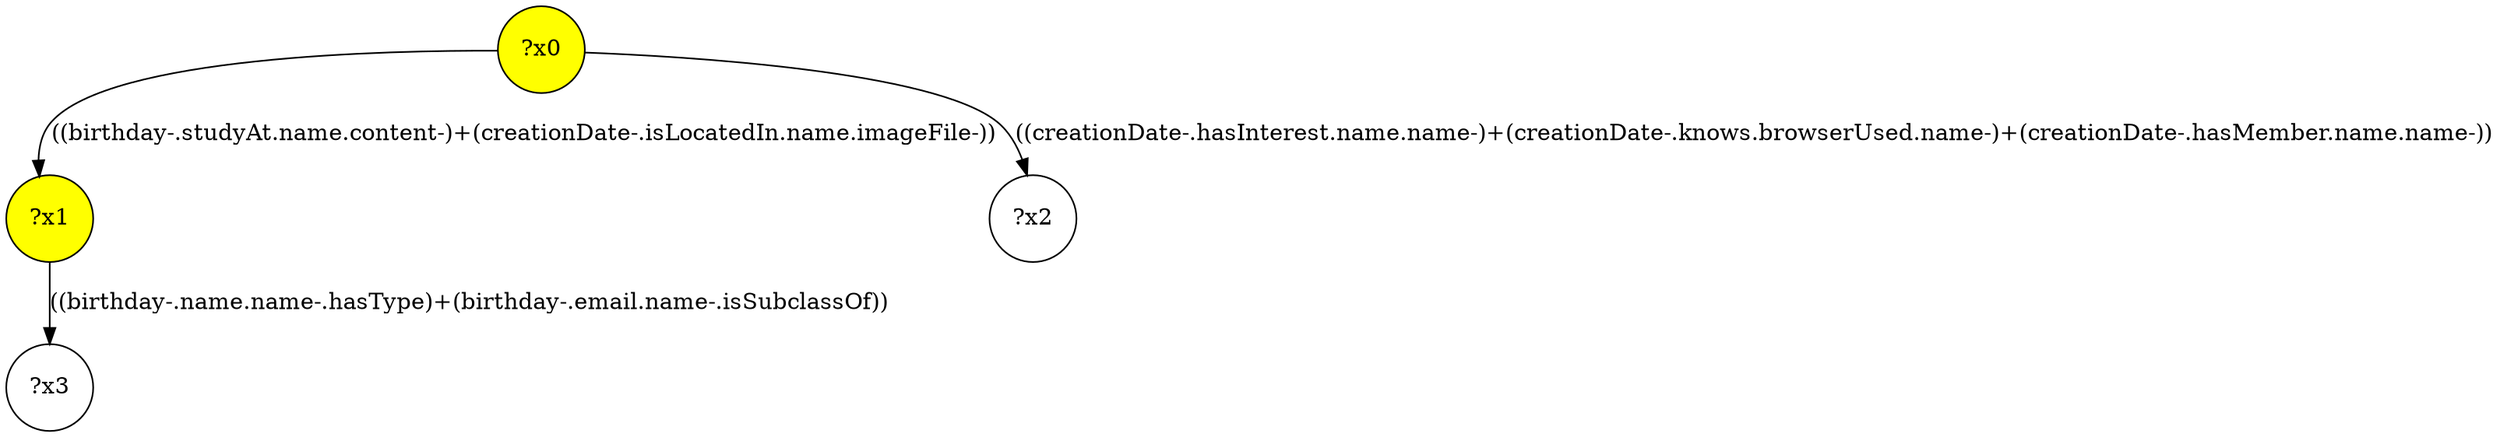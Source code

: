 digraph g {
	x0 [fillcolor="yellow", style="filled," shape=circle, label="?x0"];
	x1 [fillcolor="yellow", style="filled," shape=circle, label="?x1"];
	x0 -> x1 [label="((birthday-.studyAt.name.content-)+(creationDate-.isLocatedIn.name.imageFile-))"];
	x2 [shape=circle, label="?x2"];
	x0 -> x2 [label="((creationDate-.hasInterest.name.name-)+(creationDate-.knows.browserUsed.name-)+(creationDate-.hasMember.name.name-))"];
	x3 [shape=circle, label="?x3"];
	x1 -> x3 [label="((birthday-.name.name-.hasType)+(birthday-.email.name-.isSubclassOf))"];
}
